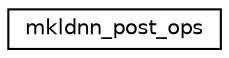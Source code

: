 digraph "Graphical Class Hierarchy"
{
  edge [fontname="Helvetica",fontsize="10",labelfontname="Helvetica",labelfontsize="10"];
  node [fontname="Helvetica",fontsize="10",shape=record];
  rankdir="LR";
  Node1 [label="mkldnn_post_ops",height=0.2,width=0.4,color="black", fillcolor="white", style="filled",URL="$structmkldnn__post__ops.html",tooltip="An opaque structure for a chain of post operations. "];
}
